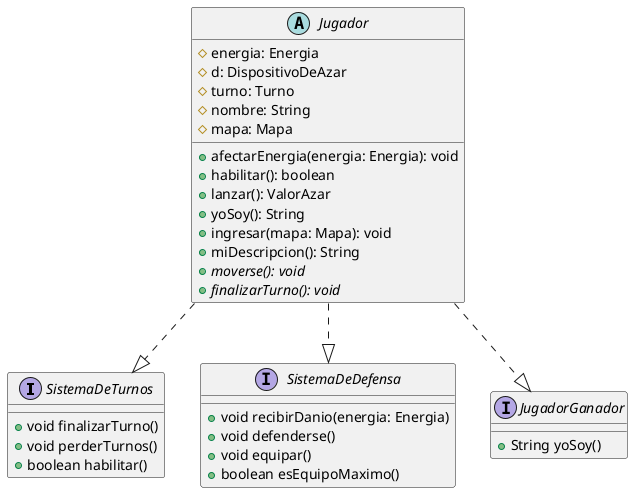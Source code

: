 @startuml

interface SistemaDeTurnos {
    + void finalizarTurno()
    + void perderTurnos()
    + boolean habilitar()
}

interface SistemaDeDefensa {
    + void recibirDanio(energia: Energia)
    + void defenderse()
    + void equipar()
    + boolean esEquipoMaximo()
}

interface JugadorGanador {
    + String yoSoy()
}

Jugador ..|> SistemaDeTurnos
Jugador ..|> SistemaDeDefensa
Jugador ..|> JugadorGanador

abstract class Jugador {
    # energia: Energia
    # d: DispositivoDeAzar
    # turno: Turno
    # nombre: String
    # mapa: Mapa

    + afectarEnergia(energia: Energia): void
    + habilitar(): boolean
    + lanzar(): ValorAzar
    + yoSoy(): String
    + ingresar(mapa: Mapa): void
    + miDescripcion(): String
    + {abstract} moverse(): void
    + {abstract} finalizarTurno(): void 

}

@enduml